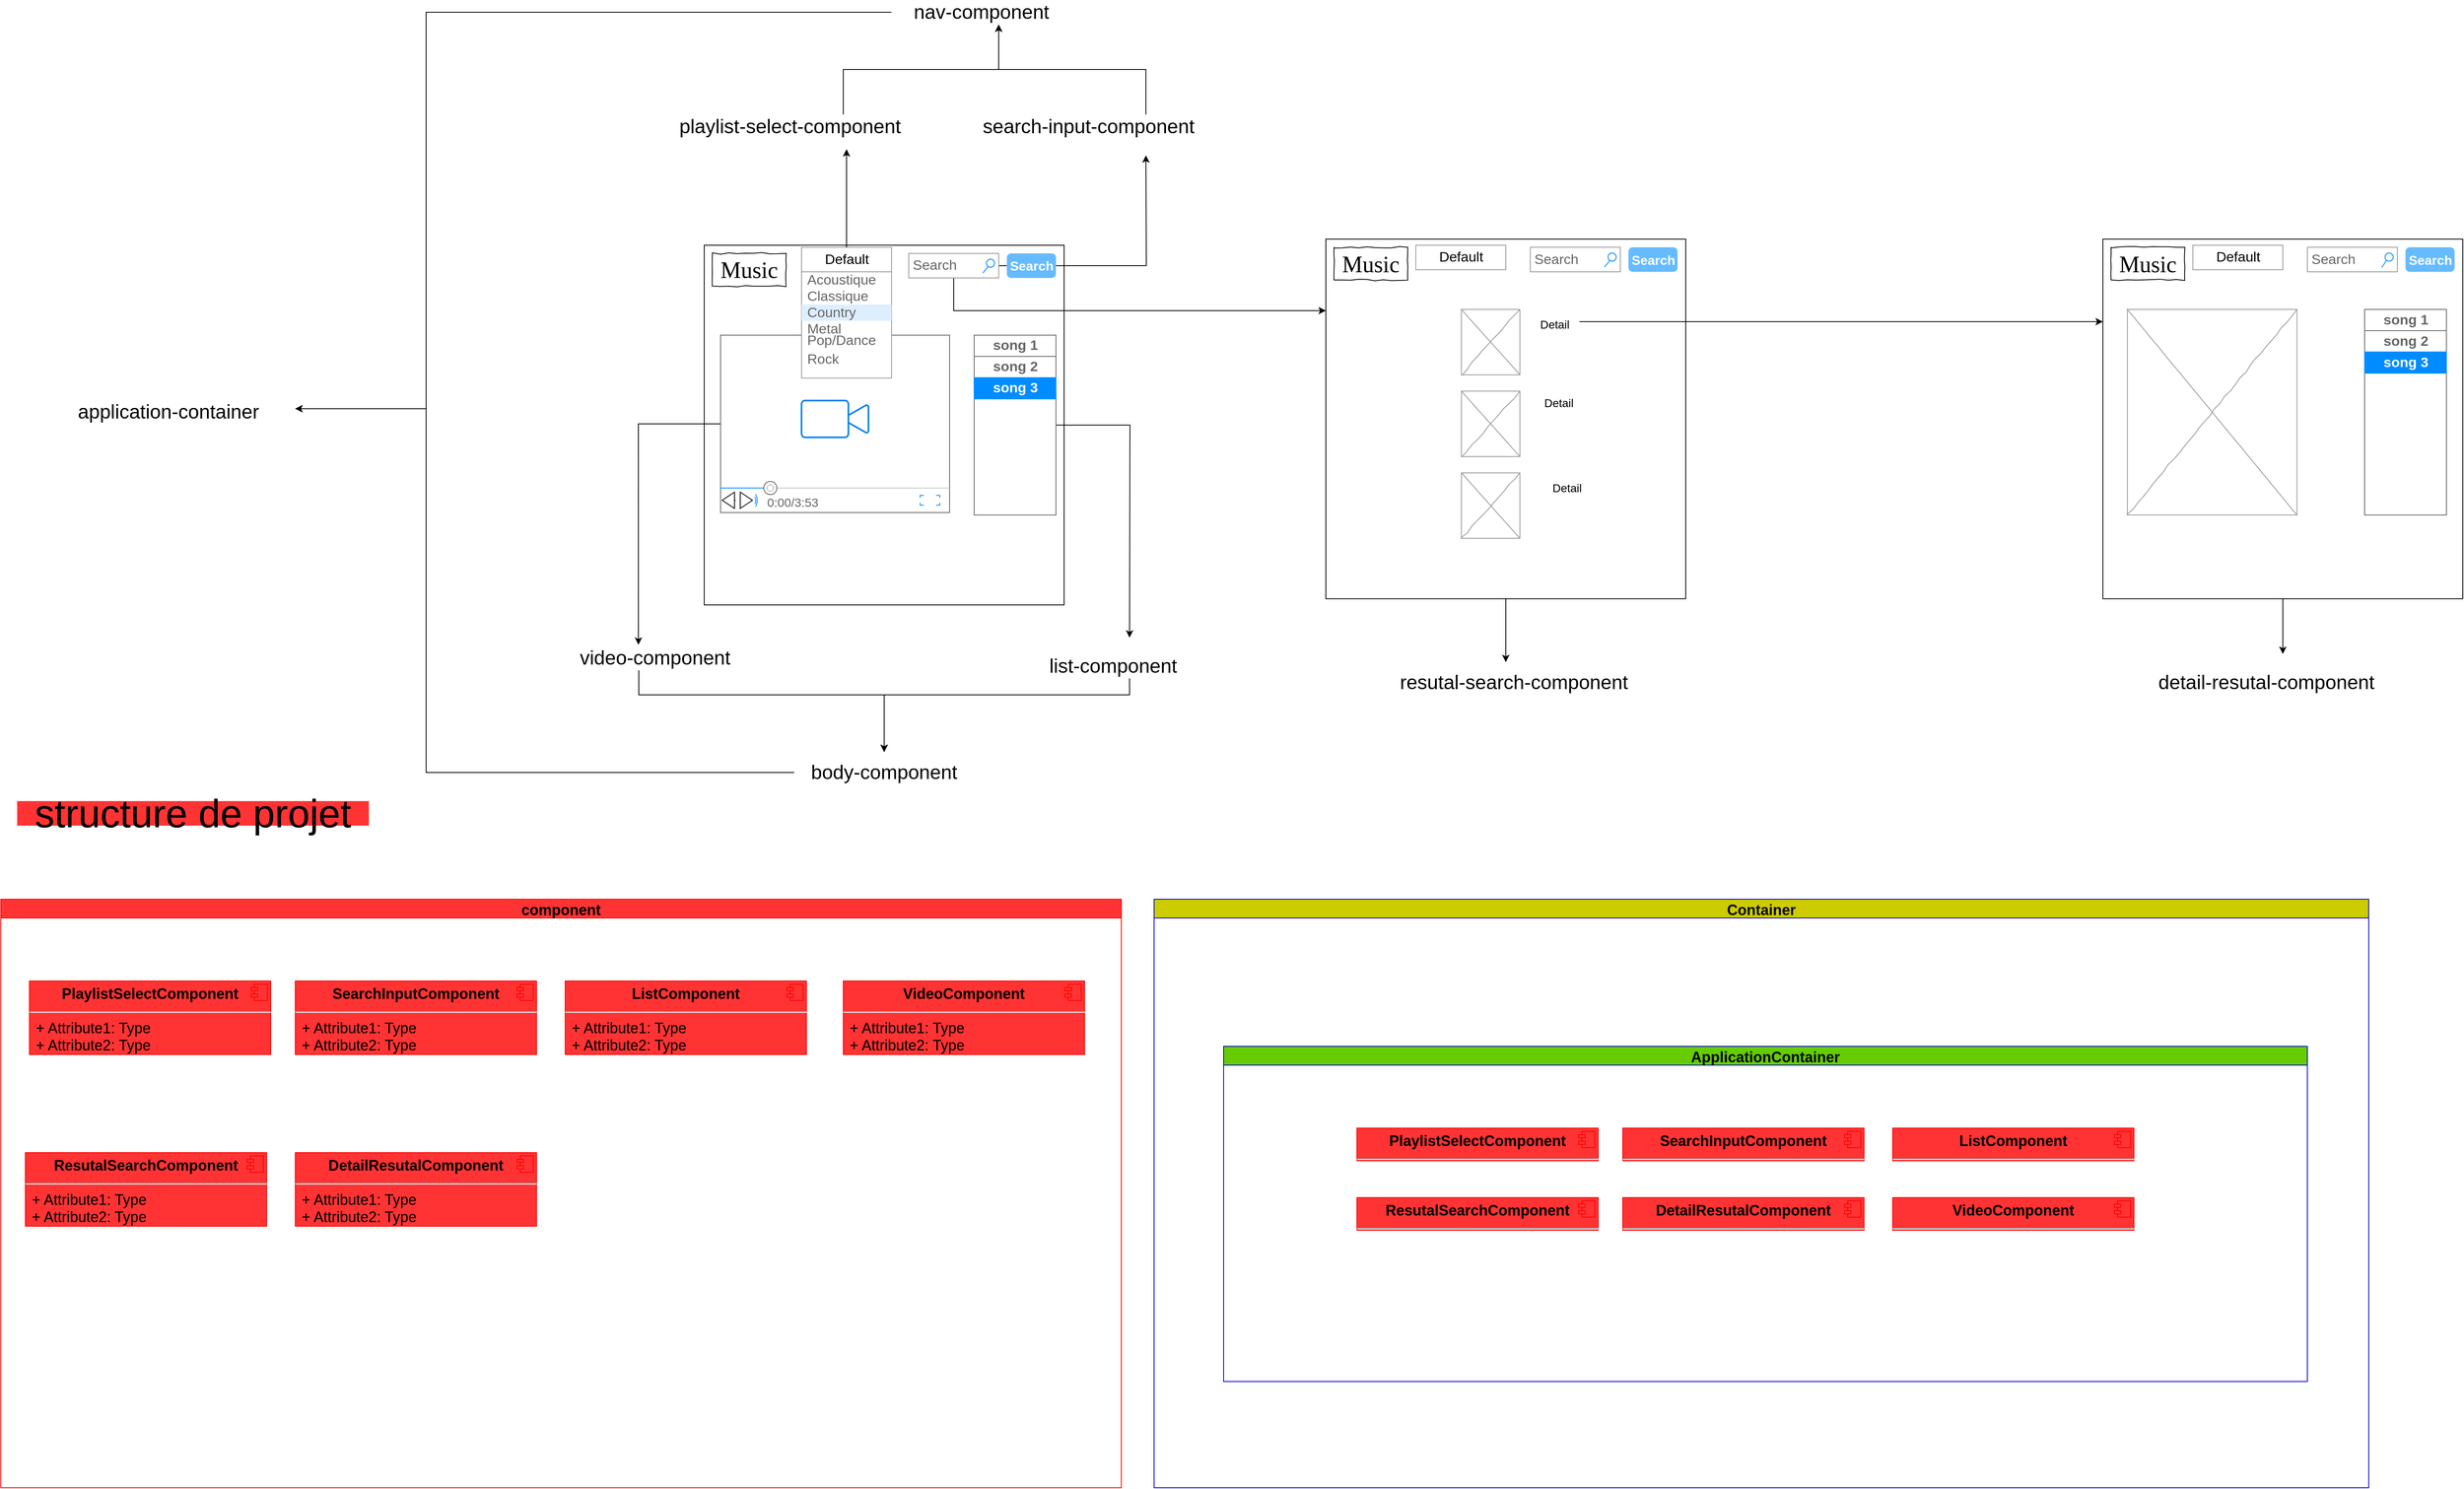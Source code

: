 <mxfile>
    <diagram id="qKQWcgbvUvCz4reh83LH" name="analys project">
        <mxGraphModel dx="2437" dy="472" grid="1" gridSize="10" guides="1" tooltips="1" connect="1" arrows="1" fold="1" page="1" pageScale="1" pageWidth="850" pageHeight="1100" math="0" shadow="0">
            <root>
                <mxCell id="0"/>
                <mxCell id="1" parent="0"/>
                <mxCell id="boqZEc-yEdmnLMPDOacp-1" value="" style="whiteSpace=wrap;html=1;aspect=fixed;" parent="1" vertex="1">
                    <mxGeometry x="-620" y="360" width="440" height="440" as="geometry"/>
                </mxCell>
                <mxCell id="1RmsraZckriD_mk0YtZa-92" style="edgeStyle=orthogonalEdgeStyle;rounded=0;orthogonalLoop=1;jettySize=auto;html=1;fontSize=14;entryX=0.407;entryY=-0.043;entryDx=0;entryDy=0;entryPerimeter=0;" parent="1" source="U53Ox7X2deRTkO3y4inI-1" target="1RmsraZckriD_mk0YtZa-27" edge="1">
                    <mxGeometry relative="1" as="geometry">
                        <mxPoint x="-720" y="680" as="targetPoint"/>
                        <Array as="points">
                            <mxPoint x="-700" y="578"/>
                        </Array>
                    </mxGeometry>
                </mxCell>
                <mxCell id="U53Ox7X2deRTkO3y4inI-1" value="" style="verticalLabelPosition=bottom;shadow=0;dashed=0;align=center;html=1;verticalAlign=top;strokeWidth=1;shape=mxgraph.mockup.containers.videoPlayer;strokeColor=#666666;strokeColor2=#008cff;strokeColor3=#c4c4c4;textColor=#666666;fillColor2=#008cff;barHeight=30;barPos=20;" parent="1" vertex="1">
                    <mxGeometry x="-600" y="470" width="280" height="217" as="geometry"/>
                </mxCell>
                <mxCell id="30RKXqmMtFW3DivNPmog-1" value="" style="html=1;verticalLabelPosition=bottom;align=center;labelBackgroundColor=#ffffff;verticalAlign=top;strokeWidth=2;strokeColor=#0080F0;shadow=0;dashed=0;shape=mxgraph.ios7.icons.video_conversation;fontSize=13;fontColor=#0066CC;" parent="1" vertex="1">
                    <mxGeometry x="-501.03" y="550" width="82.06" height="45" as="geometry"/>
                </mxCell>
                <mxCell id="1RmsraZckriD_mk0YtZa-21" style="edgeStyle=orthogonalEdgeStyle;rounded=0;orthogonalLoop=1;jettySize=auto;html=1;fontSize=24;" parent="1" source="30RKXqmMtFW3DivNPmog-2" edge="1">
                    <mxGeometry relative="1" as="geometry">
                        <mxPoint x="-100" y="840" as="targetPoint"/>
                    </mxGeometry>
                </mxCell>
                <mxCell id="30RKXqmMtFW3DivNPmog-2" value="" style="strokeWidth=1;shadow=0;dashed=0;align=center;html=1;shape=mxgraph.mockup.containers.rrect;rSize=0;strokeColor=#666666;" parent="1" vertex="1">
                    <mxGeometry x="-290" y="470" width="100" height="220" as="geometry"/>
                </mxCell>
                <mxCell id="30RKXqmMtFW3DivNPmog-3" value="song 1" style="strokeColor=inherit;fillColor=inherit;gradientColor=inherit;strokeWidth=1;shadow=0;dashed=0;align=center;html=1;shape=mxgraph.mockup.containers.rrect;rSize=0;fontSize=17;fontColor=#666666;fontStyle=1;resizeWidth=1;" parent="30RKXqmMtFW3DivNPmog-2" vertex="1">
                    <mxGeometry width="100" height="26" relative="1" as="geometry"/>
                </mxCell>
                <mxCell id="30RKXqmMtFW3DivNPmog-4" value="song 2" style="strokeColor=inherit;fillColor=inherit;gradientColor=inherit;strokeWidth=1;shadow=0;dashed=0;align=center;html=1;shape=mxgraph.mockup.containers.rrect;rSize=0;fontSize=17;fontColor=#666666;fontStyle=1;resizeWidth=1;" parent="30RKXqmMtFW3DivNPmog-2" vertex="1">
                    <mxGeometry width="100" height="26" relative="1" as="geometry">
                        <mxPoint y="26" as="offset"/>
                    </mxGeometry>
                </mxCell>
                <mxCell id="30RKXqmMtFW3DivNPmog-5" value="song 3" style="strokeWidth=1;shadow=0;dashed=0;align=center;html=1;shape=mxgraph.mockup.containers.rrect;rSize=0;fontSize=17;fontColor=#ffffff;fontStyle=1;fillColor=#008cff;strokeColor=#008cff;resizeWidth=1;" parent="30RKXqmMtFW3DivNPmog-2" vertex="1">
                    <mxGeometry width="100" height="26" relative="1" as="geometry">
                        <mxPoint y="52" as="offset"/>
                    </mxGeometry>
                </mxCell>
                <mxCell id="1RmsraZckriD_mk0YtZa-1" value="Music" style="whiteSpace=wrap;html=1;rounded=0;shadow=0;labelBackgroundColor=none;strokeWidth=1;fontFamily=Verdana;fontSize=28;align=center;comic=1;" parent="1" vertex="1">
                    <mxGeometry x="-610" y="370" width="90" height="40" as="geometry"/>
                </mxCell>
                <mxCell id="1RmsraZckriD_mk0YtZa-19" style="edgeStyle=orthogonalEdgeStyle;rounded=0;orthogonalLoop=1;jettySize=auto;html=1;fontSize=24;" parent="1" source="1RmsraZckriD_mk0YtZa-2" edge="1">
                    <mxGeometry relative="1" as="geometry">
                        <mxPoint x="-80" y="250" as="targetPoint"/>
                    </mxGeometry>
                </mxCell>
                <mxCell id="1RmsraZckriD_mk0YtZa-31" style="edgeStyle=orthogonalEdgeStyle;rounded=0;orthogonalLoop=1;jettySize=auto;html=1;fontSize=24;" parent="1" source="1RmsraZckriD_mk0YtZa-2" edge="1">
                    <mxGeometry relative="1" as="geometry">
                        <mxPoint x="140" y="440" as="targetPoint"/>
                        <Array as="points">
                            <mxPoint x="-315" y="440"/>
                            <mxPoint x="130" y="440"/>
                        </Array>
                    </mxGeometry>
                </mxCell>
                <mxCell id="1RmsraZckriD_mk0YtZa-2" value="Search" style="strokeWidth=1;shadow=0;dashed=0;align=center;html=1;shape=mxgraph.mockup.forms.searchBox;strokeColor=#999999;mainText=;strokeColor2=#008cff;fontColor=#666666;fontSize=17;align=left;spacingLeft=3;rounded=0;labelBackgroundColor=none;comic=1;" parent="1" vertex="1">
                    <mxGeometry x="-370" y="370" width="110" height="30" as="geometry"/>
                </mxCell>
                <mxCell id="1RmsraZckriD_mk0YtZa-3" value="" style="strokeWidth=1;shadow=0;dashed=0;align=center;html=1;shape=mxgraph.mockup.forms.rrect;rSize=0;strokeColor=#999999;fillColor=#ffffff;fontSize=18;" parent="1" vertex="1">
                    <mxGeometry x="-501.03" y="362.5" width="110" height="160" as="geometry"/>
                </mxCell>
                <mxCell id="1RmsraZckriD_mk0YtZa-4" value="&lt;font color=&quot;#000000&quot;&gt;Default&lt;/font&gt;" style="strokeWidth=1;shadow=0;dashed=0;align=center;html=1;shape=mxgraph.mockup.forms.rrect;rSize=0;strokeColor=#999999;fontColor=#008cff;fontSize=17;fillColor=#ffffff;resizeWidth=1;" parent="1RmsraZckriD_mk0YtZa-3" vertex="1">
                    <mxGeometry width="110" height="30" relative="1" as="geometry"/>
                </mxCell>
                <mxCell id="1RmsraZckriD_mk0YtZa-5" value="Acoustique" style="strokeWidth=1;shadow=0;dashed=0;align=center;html=1;shape=mxgraph.mockup.forms.anchor;fontSize=17;fontColor=#666666;align=left;spacingLeft=5;resizeWidth=1;" parent="1RmsraZckriD_mk0YtZa-3" vertex="1">
                    <mxGeometry width="110" height="20" relative="1" as="geometry">
                        <mxPoint y="30" as="offset"/>
                    </mxGeometry>
                </mxCell>
                <mxCell id="1RmsraZckriD_mk0YtZa-6" value="Classique" style="strokeWidth=1;shadow=0;dashed=0;align=center;html=1;shape=mxgraph.mockup.forms.anchor;fontSize=17;fontColor=#666666;align=left;spacingLeft=5;resizeWidth=1;" parent="1RmsraZckriD_mk0YtZa-3" vertex="1">
                    <mxGeometry width="110" height="20" relative="1" as="geometry">
                        <mxPoint y="50" as="offset"/>
                    </mxGeometry>
                </mxCell>
                <mxCell id="1RmsraZckriD_mk0YtZa-7" value="Country" style="strokeWidth=1;shadow=0;dashed=0;align=center;html=1;shape=mxgraph.mockup.forms.rrect;rSize=0;fontSize=17;fontColor=#666666;align=left;spacingLeft=5;fillColor=#ddeeff;strokeColor=none;resizeWidth=1;" parent="1RmsraZckriD_mk0YtZa-3" vertex="1">
                    <mxGeometry width="110" height="20" relative="1" as="geometry">
                        <mxPoint y="70" as="offset"/>
                    </mxGeometry>
                </mxCell>
                <mxCell id="1RmsraZckriD_mk0YtZa-8" value="Metal" style="strokeWidth=1;shadow=0;dashed=0;align=center;html=1;shape=mxgraph.mockup.forms.anchor;fontSize=17;fontColor=#666666;align=left;spacingLeft=5;resizeWidth=1;" parent="1RmsraZckriD_mk0YtZa-3" vertex="1">
                    <mxGeometry width="110" height="20" relative="1" as="geometry">
                        <mxPoint y="90" as="offset"/>
                    </mxGeometry>
                </mxCell>
                <mxCell id="1RmsraZckriD_mk0YtZa-10" value="Pop/Dance" style="strokeWidth=1;shadow=0;dashed=0;align=center;html=1;shape=mxgraph.mockup.forms.anchor;fontSize=17;fontColor=#666666;align=left;spacingLeft=5;resizeWidth=1;" parent="1RmsraZckriD_mk0YtZa-3" vertex="1">
                    <mxGeometry y="103.531" width="110" height="22.857" as="geometry"/>
                </mxCell>
                <mxCell id="1RmsraZckriD_mk0YtZa-17" style="edgeStyle=orthogonalEdgeStyle;rounded=0;orthogonalLoop=1;jettySize=auto;html=1;" parent="1RmsraZckriD_mk0YtZa-3" source="1RmsraZckriD_mk0YtZa-4" edge="1">
                    <mxGeometry relative="1" as="geometry">
                        <mxPoint x="55.03" y="-120" as="targetPoint"/>
                    </mxGeometry>
                </mxCell>
                <mxCell id="1RmsraZckriD_mk0YtZa-11" value="Rock" style="strokeWidth=1;shadow=0;dashed=0;align=center;html=1;shape=mxgraph.mockup.forms.anchor;fontSize=17;fontColor=#666666;align=left;spacingLeft=5;resizeWidth=1;" parent="1RmsraZckriD_mk0YtZa-3" vertex="1">
                    <mxGeometry y="126.392" width="110" height="22.857" as="geometry"/>
                </mxCell>
                <mxCell id="1RmsraZckriD_mk0YtZa-9" value="Search" style="strokeWidth=1;shadow=0;dashed=0;align=center;html=1;shape=mxgraph.mockup.forms.rrect;rSize=5;strokeColor=none;fontColor=#ffffff;fillColor=#66bbff;fontSize=16;fontStyle=1;labelBackgroundColor=none;" parent="1" vertex="1">
                    <mxGeometry x="-250" y="370" width="60" height="30" as="geometry"/>
                </mxCell>
                <mxCell id="1RmsraZckriD_mk0YtZa-23" style="edgeStyle=orthogonalEdgeStyle;rounded=0;orthogonalLoop=1;jettySize=auto;html=1;fontSize=24;" parent="1" source="1RmsraZckriD_mk0YtZa-18" edge="1">
                    <mxGeometry relative="1" as="geometry">
                        <mxPoint x="-260" y="90" as="targetPoint"/>
                        <Array as="points">
                            <mxPoint x="-450" y="145"/>
                            <mxPoint x="-260" y="145"/>
                        </Array>
                    </mxGeometry>
                </mxCell>
                <mxCell id="1RmsraZckriD_mk0YtZa-18" value="&lt;font style=&quot;font-size: 24px;&quot;&gt;playlist-select-component&lt;/font&gt;" style="text;html=1;strokeColor=none;fillColor=none;align=center;verticalAlign=middle;whiteSpace=wrap;rounded=0;" parent="1" vertex="1">
                    <mxGeometry x="-670" y="200" width="310" height="30" as="geometry"/>
                </mxCell>
                <mxCell id="1RmsraZckriD_mk0YtZa-24" style="edgeStyle=orthogonalEdgeStyle;rounded=0;orthogonalLoop=1;jettySize=auto;html=1;fontSize=24;" parent="1" source="1RmsraZckriD_mk0YtZa-20" edge="1">
                    <mxGeometry relative="1" as="geometry">
                        <mxPoint x="-260" y="90" as="targetPoint"/>
                        <Array as="points">
                            <mxPoint x="-80" y="145"/>
                            <mxPoint x="-260" y="145"/>
                        </Array>
                    </mxGeometry>
                </mxCell>
                <mxCell id="1RmsraZckriD_mk0YtZa-20" value="&lt;font style=&quot;font-size: 24px;&quot;&gt;search-input-component&lt;/font&gt;" style="text;html=1;strokeColor=none;fillColor=none;align=center;verticalAlign=middle;whiteSpace=wrap;rounded=0;" parent="1" vertex="1">
                    <mxGeometry x="-290" y="200" width="280" height="30" as="geometry"/>
                </mxCell>
                <mxCell id="1RmsraZckriD_mk0YtZa-29" style="edgeStyle=orthogonalEdgeStyle;rounded=0;orthogonalLoop=1;jettySize=auto;html=1;fontSize=24;" parent="1" source="1RmsraZckriD_mk0YtZa-22" edge="1">
                    <mxGeometry relative="1" as="geometry">
                        <mxPoint x="-400" y="980" as="targetPoint"/>
                        <Array as="points">
                            <mxPoint x="-100" y="910"/>
                            <mxPoint x="-400" y="910"/>
                        </Array>
                    </mxGeometry>
                </mxCell>
                <mxCell id="1RmsraZckriD_mk0YtZa-22" value="&lt;font style=&quot;font-size: 24px;&quot;&gt;list-component&lt;/font&gt;" style="text;html=1;strokeColor=none;fillColor=none;align=center;verticalAlign=middle;whiteSpace=wrap;rounded=0;" parent="1" vertex="1">
                    <mxGeometry x="-230" y="860" width="220" height="30" as="geometry"/>
                </mxCell>
                <mxCell id="1RmsraZckriD_mk0YtZa-89" style="edgeStyle=orthogonalEdgeStyle;rounded=0;orthogonalLoop=1;jettySize=auto;html=1;fontSize=14;" parent="1" source="1RmsraZckriD_mk0YtZa-25" edge="1">
                    <mxGeometry relative="1" as="geometry">
                        <mxPoint x="-1120" y="560" as="targetPoint"/>
                        <Array as="points">
                            <mxPoint x="-960" y="75"/>
                            <mxPoint x="-960" y="560"/>
                            <mxPoint x="-1110" y="560"/>
                        </Array>
                    </mxGeometry>
                </mxCell>
                <mxCell id="1RmsraZckriD_mk0YtZa-25" value="&lt;font style=&quot;font-size: 24px;&quot;&gt;nav-component&lt;/font&gt;" style="text;html=1;strokeColor=none;fillColor=none;align=center;verticalAlign=middle;whiteSpace=wrap;rounded=0;" parent="1" vertex="1">
                    <mxGeometry x="-391.03" y="60" width="220" height="30" as="geometry"/>
                </mxCell>
                <mxCell id="1RmsraZckriD_mk0YtZa-28" style="edgeStyle=orthogonalEdgeStyle;rounded=0;orthogonalLoop=1;jettySize=auto;html=1;fontSize=24;" parent="1" source="1RmsraZckriD_mk0YtZa-27" edge="1">
                    <mxGeometry relative="1" as="geometry">
                        <mxPoint x="-400" y="980" as="targetPoint"/>
                        <Array as="points">
                            <mxPoint x="-700" y="910"/>
                            <mxPoint x="-400" y="910"/>
                        </Array>
                    </mxGeometry>
                </mxCell>
                <mxCell id="1RmsraZckriD_mk0YtZa-27" value="&lt;font style=&quot;font-size: 24px;&quot;&gt;video-component&lt;/font&gt;" style="text;html=1;strokeColor=none;fillColor=none;align=center;verticalAlign=middle;whiteSpace=wrap;rounded=0;" parent="1" vertex="1">
                    <mxGeometry x="-790" y="850" width="220" height="30" as="geometry"/>
                </mxCell>
                <mxCell id="1RmsraZckriD_mk0YtZa-90" style="edgeStyle=orthogonalEdgeStyle;rounded=0;orthogonalLoop=1;jettySize=auto;html=1;fontSize=14;" parent="1" source="1RmsraZckriD_mk0YtZa-30" edge="1">
                    <mxGeometry relative="1" as="geometry">
                        <mxPoint x="-1120" y="560" as="targetPoint"/>
                        <Array as="points">
                            <mxPoint x="-960" y="1005"/>
                            <mxPoint x="-960" y="560"/>
                            <mxPoint x="-1100" y="560"/>
                        </Array>
                    </mxGeometry>
                </mxCell>
                <mxCell id="1RmsraZckriD_mk0YtZa-30" value="&lt;font style=&quot;font-size: 24px;&quot;&gt;body-component&lt;/font&gt;" style="text;html=1;strokeColor=none;fillColor=none;align=center;verticalAlign=middle;whiteSpace=wrap;rounded=0;" parent="1" vertex="1">
                    <mxGeometry x="-510" y="990" width="220" height="30" as="geometry"/>
                </mxCell>
                <mxCell id="suIZJtsKLjKmQ4nwOQu6-1" style="edgeStyle=orthogonalEdgeStyle;rounded=0;orthogonalLoop=1;jettySize=auto;html=1;" parent="1" source="1RmsraZckriD_mk0YtZa-33" edge="1">
                    <mxGeometry relative="1" as="geometry">
                        <mxPoint x="360" y="870" as="targetPoint"/>
                    </mxGeometry>
                </mxCell>
                <mxCell id="1RmsraZckriD_mk0YtZa-33" value="" style="whiteSpace=wrap;html=1;aspect=fixed;" parent="1" vertex="1">
                    <mxGeometry x="140" y="352.5" width="440" height="440" as="geometry"/>
                </mxCell>
                <mxCell id="1RmsraZckriD_mk0YtZa-34" value="Music" style="whiteSpace=wrap;html=1;rounded=0;shadow=0;labelBackgroundColor=none;strokeWidth=1;fontFamily=Verdana;fontSize=28;align=center;comic=1;" parent="1" vertex="1">
                    <mxGeometry x="150" y="362.5" width="90" height="40" as="geometry"/>
                </mxCell>
                <mxCell id="1RmsraZckriD_mk0YtZa-35" value="Search" style="strokeWidth=1;shadow=0;dashed=0;align=center;html=1;shape=mxgraph.mockup.forms.searchBox;strokeColor=#999999;mainText=;strokeColor2=#008cff;fontColor=#666666;fontSize=17;align=left;spacingLeft=3;rounded=0;labelBackgroundColor=none;comic=1;" parent="1" vertex="1">
                    <mxGeometry x="390" y="362.5" width="110" height="30" as="geometry"/>
                </mxCell>
                <mxCell id="1RmsraZckriD_mk0YtZa-45" value="Search" style="strokeWidth=1;shadow=0;dashed=0;align=center;html=1;shape=mxgraph.mockup.forms.rrect;rSize=5;strokeColor=none;fontColor=#ffffff;fillColor=#66bbff;fontSize=16;fontStyle=1;labelBackgroundColor=none;" parent="1" vertex="1">
                    <mxGeometry x="510" y="362.5" width="60" height="30" as="geometry"/>
                </mxCell>
                <mxCell id="1RmsraZckriD_mk0YtZa-48" value="" style="strokeWidth=1;shadow=0;dashed=0;align=center;html=1;shape=mxgraph.mockup.forms.rrect;rSize=0;strokeColor=#999999;fillColor=#ffffff;fontSize=18;" parent="1" vertex="1">
                    <mxGeometry x="250" y="360" width="110" height="30" as="geometry"/>
                </mxCell>
                <mxCell id="1RmsraZckriD_mk0YtZa-49" value="&lt;font color=&quot;#000000&quot;&gt;Default&lt;/font&gt;" style="strokeWidth=1;shadow=0;dashed=0;align=center;html=1;shape=mxgraph.mockup.forms.rrect;rSize=0;strokeColor=#999999;fontColor=#008cff;fontSize=17;fillColor=#ffffff;resizeWidth=1;" parent="1RmsraZckriD_mk0YtZa-48" vertex="1">
                    <mxGeometry width="110" height="30" relative="1" as="geometry"/>
                </mxCell>
                <mxCell id="1RmsraZckriD_mk0YtZa-53" value="" style="strokeWidth=1;shadow=0;dashed=0;align=center;html=1;shape=mxgraph.mockup.forms.anchor;fontSize=17;fontColor=#666666;align=left;spacingLeft=5;resizeWidth=1;" parent="1RmsraZckriD_mk0YtZa-48" vertex="1">
                    <mxGeometry width="110" height="20" relative="1" as="geometry">
                        <mxPoint y="90" as="offset"/>
                    </mxGeometry>
                </mxCell>
                <mxCell id="1RmsraZckriD_mk0YtZa-57" value="" style="verticalLabelPosition=bottom;shadow=0;dashed=0;align=center;html=1;verticalAlign=top;strokeWidth=1;shape=mxgraph.mockup.graphics.simpleIcon;strokeColor=#999999;rounded=0;labelBackgroundColor=none;fontFamily=Verdana;fontSize=14;fontColor=#000000;comic=1;" parent="1" vertex="1">
                    <mxGeometry x="305.75" y="438.5" width="71.5" height="80" as="geometry"/>
                </mxCell>
                <mxCell id="1RmsraZckriD_mk0YtZa-60" value="" style="verticalLabelPosition=bottom;shadow=0;dashed=0;align=center;html=1;verticalAlign=top;strokeWidth=1;shape=mxgraph.mockup.graphics.simpleIcon;strokeColor=#999999;rounded=0;labelBackgroundColor=none;fontFamily=Verdana;fontSize=14;fontColor=#000000;comic=1;" parent="1" vertex="1">
                    <mxGeometry x="305.75" y="538.5" width="71.5" height="80" as="geometry"/>
                </mxCell>
                <mxCell id="1RmsraZckriD_mk0YtZa-61" value="" style="verticalLabelPosition=bottom;shadow=0;dashed=0;align=center;html=1;verticalAlign=top;strokeWidth=1;shape=mxgraph.mockup.graphics.simpleIcon;strokeColor=#999999;rounded=0;labelBackgroundColor=none;fontFamily=Verdana;fontSize=14;fontColor=#000000;comic=1;" parent="1" vertex="1">
                    <mxGeometry x="305.75" y="638.5" width="71.5" height="80" as="geometry"/>
                </mxCell>
                <mxCell id="1RmsraZckriD_mk0YtZa-66" style="edgeStyle=orthogonalEdgeStyle;rounded=0;orthogonalLoop=1;jettySize=auto;html=1;fontSize=14;" parent="1" source="1RmsraZckriD_mk0YtZa-63" edge="1">
                    <mxGeometry relative="1" as="geometry">
                        <mxPoint x="1090" y="453.5" as="targetPoint"/>
                    </mxGeometry>
                </mxCell>
                <mxCell id="1RmsraZckriD_mk0YtZa-63" value="&lt;font style=&quot;font-size: 14px;&quot;&gt;Detail&lt;/font&gt;" style="text;html=1;strokeColor=none;fillColor=none;align=center;verticalAlign=middle;whiteSpace=wrap;rounded=0;fontSize=24;" parent="1" vertex="1">
                    <mxGeometry x="390" y="438.5" width="60" height="30" as="geometry"/>
                </mxCell>
                <mxCell id="1RmsraZckriD_mk0YtZa-65" value="&lt;font style=&quot;font-size: 24px;&quot;&gt;resutal-search-component&lt;/font&gt;" style="text;html=1;strokeColor=none;fillColor=none;align=center;verticalAlign=middle;whiteSpace=wrap;rounded=0;" parent="1" vertex="1">
                    <mxGeometry x="220" y="880" width="300" height="30" as="geometry"/>
                </mxCell>
                <mxCell id="1RmsraZckriD_mk0YtZa-67" value="&lt;font style=&quot;font-size: 14px;&quot;&gt;Detail&lt;/font&gt;" style="text;html=1;strokeColor=none;fillColor=none;align=center;verticalAlign=middle;whiteSpace=wrap;rounded=0;fontSize=24;" parent="1" vertex="1">
                    <mxGeometry x="395" y="535" width="60" height="30" as="geometry"/>
                </mxCell>
                <mxCell id="1RmsraZckriD_mk0YtZa-68" value="&lt;font style=&quot;font-size: 14px;&quot;&gt;Detail&lt;/font&gt;" style="text;html=1;strokeColor=none;fillColor=none;align=center;verticalAlign=middle;whiteSpace=wrap;rounded=0;fontSize=24;" parent="1" vertex="1">
                    <mxGeometry x="405" y="638.5" width="60" height="30" as="geometry"/>
                </mxCell>
                <mxCell id="1RmsraZckriD_mk0YtZa-87" style="edgeStyle=orthogonalEdgeStyle;rounded=0;orthogonalLoop=1;jettySize=auto;html=1;fontSize=14;" parent="1" source="1RmsraZckriD_mk0YtZa-69" edge="1">
                    <mxGeometry relative="1" as="geometry">
                        <mxPoint x="1310" y="860" as="targetPoint"/>
                    </mxGeometry>
                </mxCell>
                <mxCell id="1RmsraZckriD_mk0YtZa-69" value="" style="whiteSpace=wrap;html=1;aspect=fixed;" parent="1" vertex="1">
                    <mxGeometry x="1090" y="352.5" width="440" height="440" as="geometry"/>
                </mxCell>
                <mxCell id="1RmsraZckriD_mk0YtZa-70" value="Music" style="whiteSpace=wrap;html=1;rounded=0;shadow=0;labelBackgroundColor=none;strokeWidth=1;fontFamily=Verdana;fontSize=28;align=center;comic=1;" parent="1" vertex="1">
                    <mxGeometry x="1100" y="362.5" width="90" height="40" as="geometry"/>
                </mxCell>
                <mxCell id="1RmsraZckriD_mk0YtZa-71" value="Search" style="strokeWidth=1;shadow=0;dashed=0;align=center;html=1;shape=mxgraph.mockup.forms.searchBox;strokeColor=#999999;mainText=;strokeColor2=#008cff;fontColor=#666666;fontSize=17;align=left;spacingLeft=3;rounded=0;labelBackgroundColor=none;comic=1;" parent="1" vertex="1">
                    <mxGeometry x="1340" y="362.5" width="110" height="30" as="geometry"/>
                </mxCell>
                <mxCell id="1RmsraZckriD_mk0YtZa-72" value="Search" style="strokeWidth=1;shadow=0;dashed=0;align=center;html=1;shape=mxgraph.mockup.forms.rrect;rSize=5;strokeColor=none;fontColor=#ffffff;fillColor=#66bbff;fontSize=16;fontStyle=1;labelBackgroundColor=none;" parent="1" vertex="1">
                    <mxGeometry x="1460" y="362.5" width="60" height="30" as="geometry"/>
                </mxCell>
                <mxCell id="1RmsraZckriD_mk0YtZa-73" value="" style="strokeWidth=1;shadow=0;dashed=0;align=center;html=1;shape=mxgraph.mockup.forms.rrect;rSize=0;strokeColor=#999999;fillColor=#ffffff;fontSize=18;" parent="1" vertex="1">
                    <mxGeometry x="1200" y="360" width="110" height="30" as="geometry"/>
                </mxCell>
                <mxCell id="1RmsraZckriD_mk0YtZa-74" value="&lt;font color=&quot;#000000&quot;&gt;Default&lt;/font&gt;" style="strokeWidth=1;shadow=0;dashed=0;align=center;html=1;shape=mxgraph.mockup.forms.rrect;rSize=0;strokeColor=#999999;fontColor=#008cff;fontSize=17;fillColor=#ffffff;resizeWidth=1;" parent="1RmsraZckriD_mk0YtZa-73" vertex="1">
                    <mxGeometry width="110" height="30" relative="1" as="geometry"/>
                </mxCell>
                <mxCell id="1RmsraZckriD_mk0YtZa-75" value="" style="strokeWidth=1;shadow=0;dashed=0;align=center;html=1;shape=mxgraph.mockup.forms.anchor;fontSize=17;fontColor=#666666;align=left;spacingLeft=5;resizeWidth=1;" parent="1RmsraZckriD_mk0YtZa-73" vertex="1">
                    <mxGeometry width="110" height="20" relative="1" as="geometry">
                        <mxPoint y="90" as="offset"/>
                    </mxGeometry>
                </mxCell>
                <mxCell id="1RmsraZckriD_mk0YtZa-76" value="" style="verticalLabelPosition=bottom;shadow=0;dashed=0;align=center;html=1;verticalAlign=top;strokeWidth=1;shape=mxgraph.mockup.graphics.simpleIcon;strokeColor=#999999;rounded=0;labelBackgroundColor=none;fontFamily=Verdana;fontSize=14;fontColor=#000000;comic=1;" parent="1" vertex="1">
                    <mxGeometry x="1120" y="438.5" width="207.25" height="251.5" as="geometry"/>
                </mxCell>
                <mxCell id="1RmsraZckriD_mk0YtZa-82" value="" style="strokeWidth=1;shadow=0;dashed=0;align=center;html=1;shape=mxgraph.mockup.containers.rrect;rSize=0;strokeColor=#666666;" parent="1" vertex="1">
                    <mxGeometry x="1410" y="438.5" width="100" height="251.5" as="geometry"/>
                </mxCell>
                <mxCell id="1RmsraZckriD_mk0YtZa-83" value="song 1" style="strokeColor=inherit;fillColor=inherit;gradientColor=inherit;strokeWidth=1;shadow=0;dashed=0;align=center;html=1;shape=mxgraph.mockup.containers.rrect;rSize=0;fontSize=17;fontColor=#666666;fontStyle=1;resizeWidth=1;" parent="1RmsraZckriD_mk0YtZa-82" vertex="1">
                    <mxGeometry width="100" height="26" relative="1" as="geometry"/>
                </mxCell>
                <mxCell id="1RmsraZckriD_mk0YtZa-84" value="song 2" style="strokeColor=inherit;fillColor=inherit;gradientColor=inherit;strokeWidth=1;shadow=0;dashed=0;align=center;html=1;shape=mxgraph.mockup.containers.rrect;rSize=0;fontSize=17;fontColor=#666666;fontStyle=1;resizeWidth=1;" parent="1RmsraZckriD_mk0YtZa-82" vertex="1">
                    <mxGeometry width="100" height="26" relative="1" as="geometry">
                        <mxPoint y="26" as="offset"/>
                    </mxGeometry>
                </mxCell>
                <mxCell id="1RmsraZckriD_mk0YtZa-85" value="song 3" style="strokeWidth=1;shadow=0;dashed=0;align=center;html=1;shape=mxgraph.mockup.containers.rrect;rSize=0;fontSize=17;fontColor=#ffffff;fontStyle=1;fillColor=#008cff;strokeColor=#008cff;resizeWidth=1;" parent="1RmsraZckriD_mk0YtZa-82" vertex="1">
                    <mxGeometry width="100" height="26" relative="1" as="geometry">
                        <mxPoint y="52" as="offset"/>
                    </mxGeometry>
                </mxCell>
                <mxCell id="1RmsraZckriD_mk0YtZa-88" value="&lt;font style=&quot;font-size: 24px;&quot;&gt;detail-resutal-component&lt;/font&gt;" style="text;html=1;strokeColor=none;fillColor=none;align=center;verticalAlign=middle;whiteSpace=wrap;rounded=0;" parent="1" vertex="1">
                    <mxGeometry x="1140" y="880" width="300" height="30" as="geometry"/>
                </mxCell>
                <mxCell id="1RmsraZckriD_mk0YtZa-91" value="&lt;font style=&quot;font-size: 24px;&quot;&gt;application-container&lt;/font&gt;" style="text;html=1;strokeColor=none;fillColor=none;align=center;verticalAlign=middle;whiteSpace=wrap;rounded=0;" parent="1" vertex="1">
                    <mxGeometry x="-1410" y="549.25" width="270" height="30" as="geometry"/>
                </mxCell>
                <mxCell id="1RmsraZckriD_mk0YtZa-93" value="" style="group" parent="1" vertex="1" connectable="0">
                    <mxGeometry x="-596" y="662" width="35" height="20" as="geometry"/>
                </mxCell>
                <mxCell id="1RmsraZckriD_mk0YtZa-12" value="" style="triangle;whiteSpace=wrap;html=1;fontSize=18;" parent="1RmsraZckriD_mk0YtZa-93" vertex="1">
                    <mxGeometry x="20" width="15" height="20" as="geometry"/>
                </mxCell>
                <mxCell id="1RmsraZckriD_mk0YtZa-94" value="" style="group;rotation=-180;" parent="1" vertex="1" connectable="0">
                    <mxGeometry x="-600" y="663" width="35" height="20" as="geometry"/>
                </mxCell>
                <mxCell id="1RmsraZckriD_mk0YtZa-95" value="" style="triangle;whiteSpace=wrap;html=1;fontSize=18;rotation=-180;" parent="1RmsraZckriD_mk0YtZa-94" vertex="1">
                    <mxGeometry x="2" y="-1" width="15" height="20" as="geometry"/>
                </mxCell>
                <mxCell id="1RmsraZckriD_mk0YtZa-96" value="&lt;font style=&quot;font-size: 48px;&quot;&gt;structure de projet&lt;/font&gt;" style="text;html=1;strokeColor=none;fillColor=#FF3333;align=center;verticalAlign=middle;whiteSpace=wrap;rounded=0;fontSize=14;" parent="1" vertex="1">
                    <mxGeometry x="-1460" y="1040" width="430" height="30" as="geometry"/>
                </mxCell>
                <mxCell id="1RmsraZckriD_mk0YtZa-102" value="component" style="swimlane;strokeColor=#FF0000;fontSize=18;fillColor=#FF3333;" parent="1" vertex="1">
                    <mxGeometry x="-1480" y="1160" width="1370" height="720" as="geometry"/>
                </mxCell>
                <mxCell id="1RmsraZckriD_mk0YtZa-100" value="&lt;p style=&quot;margin:0px;margin-top:6px;text-align:center;&quot;&gt;&lt;b&gt;PlaylistSelectComponent&lt;/b&gt;&lt;/p&gt;&lt;hr&gt;&lt;p style=&quot;margin:0px;margin-left:8px;&quot;&gt;+ Attribute1: Type&lt;br&gt;+ Attribute2: Type&lt;/p&gt;" style="align=left;overflow=fill;html=1;dropTarget=0;strokeColor=#FF0000;fontSize=18;fillColor=#FF3333;" parent="1RmsraZckriD_mk0YtZa-102" vertex="1">
                    <mxGeometry x="35" y="100" width="295" height="90" as="geometry"/>
                </mxCell>
                <mxCell id="1RmsraZckriD_mk0YtZa-101" value="" style="shape=component;jettyWidth=8;jettyHeight=4;strokeColor=#FF0000;fontSize=18;fillColor=#FF3333;" parent="1RmsraZckriD_mk0YtZa-100" vertex="1">
                    <mxGeometry x="1" width="20" height="20" relative="1" as="geometry">
                        <mxPoint x="-24" y="4" as="offset"/>
                    </mxGeometry>
                </mxCell>
                <mxCell id="1RmsraZckriD_mk0YtZa-103" value="&lt;p style=&quot;margin:0px;margin-top:6px;text-align:center;&quot;&gt;&lt;b&gt;SearchInputComponent&lt;/b&gt;&lt;/p&gt;&lt;hr&gt;&lt;p style=&quot;margin:0px;margin-left:8px;&quot;&gt;+ Attribute1: Type&lt;br&gt;+ Attribute2: Type&lt;/p&gt;" style="align=left;overflow=fill;html=1;dropTarget=0;strokeColor=#FF0000;fontSize=18;fillColor=#FF3333;" parent="1RmsraZckriD_mk0YtZa-102" vertex="1">
                    <mxGeometry x="360" y="100" width="295" height="90" as="geometry"/>
                </mxCell>
                <mxCell id="1RmsraZckriD_mk0YtZa-104" value="" style="shape=component;jettyWidth=8;jettyHeight=4;strokeColor=#FF0000;fontSize=18;fillColor=#FF3333;" parent="1RmsraZckriD_mk0YtZa-103" vertex="1">
                    <mxGeometry x="1" width="20" height="20" relative="1" as="geometry">
                        <mxPoint x="-24" y="4" as="offset"/>
                    </mxGeometry>
                </mxCell>
                <mxCell id="1RmsraZckriD_mk0YtZa-105" value="&lt;p style=&quot;margin:0px;margin-top:6px;text-align:center;&quot;&gt;&lt;b&gt;ListComponent&lt;/b&gt;&lt;/p&gt;&lt;hr&gt;&lt;p style=&quot;margin:0px;margin-left:8px;&quot;&gt;+ Attribute1: Type&lt;br&gt;+ Attribute2: Type&lt;/p&gt;" style="align=left;overflow=fill;html=1;dropTarget=0;strokeColor=#FF0000;fontSize=18;fillColor=#FF3333;" parent="1RmsraZckriD_mk0YtZa-102" vertex="1">
                    <mxGeometry x="690" y="100" width="295" height="90" as="geometry"/>
                </mxCell>
                <mxCell id="1RmsraZckriD_mk0YtZa-106" value="" style="shape=component;jettyWidth=8;jettyHeight=4;strokeColor=#FF0000;fontSize=18;fillColor=#FF3333;" parent="1RmsraZckriD_mk0YtZa-105" vertex="1">
                    <mxGeometry x="1" width="20" height="20" relative="1" as="geometry">
                        <mxPoint x="-24" y="4" as="offset"/>
                    </mxGeometry>
                </mxCell>
                <mxCell id="1RmsraZckriD_mk0YtZa-107" value="&lt;p style=&quot;margin:0px;margin-top:6px;text-align:center;&quot;&gt;&lt;b&gt;VideoComponent&lt;/b&gt;&lt;/p&gt;&lt;hr&gt;&lt;p style=&quot;margin:0px;margin-left:8px;&quot;&gt;+ Attribute1: Type&lt;br&gt;+ Attribute2: Type&lt;/p&gt;" style="align=left;overflow=fill;html=1;dropTarget=0;strokeColor=#FF0000;fontSize=18;fillColor=#FF3333;" parent="1RmsraZckriD_mk0YtZa-102" vertex="1">
                    <mxGeometry x="1030" y="100" width="295" height="90" as="geometry"/>
                </mxCell>
                <mxCell id="1RmsraZckriD_mk0YtZa-108" value="" style="shape=component;jettyWidth=8;jettyHeight=4;strokeColor=#FF0000;fontSize=18;fillColor=#FF3333;" parent="1RmsraZckriD_mk0YtZa-107" vertex="1">
                    <mxGeometry x="1" width="20" height="20" relative="1" as="geometry">
                        <mxPoint x="-24" y="4" as="offset"/>
                    </mxGeometry>
                </mxCell>
                <mxCell id="1RmsraZckriD_mk0YtZa-109" value="&lt;p style=&quot;margin:0px;margin-top:6px;text-align:center;&quot;&gt;&lt;b&gt;ResutalSearchComponent&lt;/b&gt;&lt;/p&gt;&lt;hr&gt;&lt;p style=&quot;margin:0px;margin-left:8px;&quot;&gt;+ Attribute1: Type&lt;br&gt;+ Attribute2: Type&lt;/p&gt;" style="align=left;overflow=fill;html=1;dropTarget=0;strokeColor=#FF0000;fontSize=18;fillColor=#FF3333;" parent="1RmsraZckriD_mk0YtZa-102" vertex="1">
                    <mxGeometry x="30" y="310" width="295" height="90" as="geometry"/>
                </mxCell>
                <mxCell id="1RmsraZckriD_mk0YtZa-110" value="" style="shape=component;jettyWidth=8;jettyHeight=4;strokeColor=#FF0000;fontSize=18;fillColor=#FF3333;" parent="1RmsraZckriD_mk0YtZa-109" vertex="1">
                    <mxGeometry x="1" width="20" height="20" relative="1" as="geometry">
                        <mxPoint x="-24" y="4" as="offset"/>
                    </mxGeometry>
                </mxCell>
                <mxCell id="1RmsraZckriD_mk0YtZa-111" value="&lt;p style=&quot;margin:0px;margin-top:6px;text-align:center;&quot;&gt;&lt;b&gt;DetailResutalComponent&lt;/b&gt;&lt;/p&gt;&lt;hr&gt;&lt;p style=&quot;margin:0px;margin-left:8px;&quot;&gt;+ Attribute1: Type&lt;br&gt;+ Attribute2: Type&lt;/p&gt;" style="align=left;overflow=fill;html=1;dropTarget=0;strokeColor=#FF0000;fontSize=18;fillColor=#FF3333;" parent="1RmsraZckriD_mk0YtZa-102" vertex="1">
                    <mxGeometry x="360" y="310" width="295" height="90" as="geometry"/>
                </mxCell>
                <mxCell id="1RmsraZckriD_mk0YtZa-112" value="" style="shape=component;jettyWidth=8;jettyHeight=4;strokeColor=#FF0000;fontSize=18;fillColor=#FF3333;" parent="1RmsraZckriD_mk0YtZa-111" vertex="1">
                    <mxGeometry x="1" width="20" height="20" relative="1" as="geometry">
                        <mxPoint x="-24" y="4" as="offset"/>
                    </mxGeometry>
                </mxCell>
                <mxCell id="1RmsraZckriD_mk0YtZa-113" value="Container" style="swimlane;strokeColor=#0000CC;fontSize=18;fillColor=#CCCC00;" parent="1" vertex="1">
                    <mxGeometry x="-70" y="1160" width="1485" height="720" as="geometry"/>
                </mxCell>
                <mxCell id="1RmsraZckriD_mk0YtZa-126" value="ApplicationContainer" style="swimlane;strokeColor=#0000CC;fontSize=18;fillColor=#66CC00;" parent="1RmsraZckriD_mk0YtZa-113" vertex="1">
                    <mxGeometry x="85" y="180" width="1325" height="410" as="geometry"/>
                </mxCell>
                <mxCell id="1RmsraZckriD_mk0YtZa-127" value="&lt;p style=&quot;margin:0px;margin-top:6px;text-align:center;&quot;&gt;&lt;b&gt;PlaylistSelectComponent&lt;/b&gt;&lt;/p&gt;&lt;hr&gt;&lt;p style=&quot;margin:0px;margin-left:8px;&quot;&gt;+ Attribute1: Type&lt;br&gt;+ Attribute2: Type&lt;/p&gt;" style="align=left;overflow=fill;html=1;dropTarget=0;strokeColor=#FF0000;fontSize=18;fillColor=#FF3333;" parent="1RmsraZckriD_mk0YtZa-126" vertex="1">
                    <mxGeometry x="163" y="100" width="295" height="40" as="geometry"/>
                </mxCell>
                <mxCell id="1RmsraZckriD_mk0YtZa-128" value="" style="shape=component;jettyWidth=8;jettyHeight=4;strokeColor=#FF0000;fontSize=18;fillColor=#FF3333;" parent="1RmsraZckriD_mk0YtZa-127" vertex="1">
                    <mxGeometry x="1" width="20" height="20" relative="1" as="geometry">
                        <mxPoint x="-24" y="4" as="offset"/>
                    </mxGeometry>
                </mxCell>
                <mxCell id="1RmsraZckriD_mk0YtZa-129" value="&lt;p style=&quot;margin:0px;margin-top:6px;text-align:center;&quot;&gt;&lt;b&gt;SearchInputComponent&lt;/b&gt;&lt;/p&gt;&lt;hr&gt;&lt;p style=&quot;margin:0px;margin-left:8px;&quot;&gt;+ Attribute1: Type&lt;br&gt;+ Attribute2: Type&lt;/p&gt;" style="align=left;overflow=fill;html=1;dropTarget=0;strokeColor=#FF0000;fontSize=18;fillColor=#FF3333;" parent="1RmsraZckriD_mk0YtZa-126" vertex="1">
                    <mxGeometry x="488" y="100" width="295" height="40" as="geometry"/>
                </mxCell>
                <mxCell id="1RmsraZckriD_mk0YtZa-130" value="" style="shape=component;jettyWidth=8;jettyHeight=4;strokeColor=#FF0000;fontSize=18;fillColor=#FF3333;" parent="1RmsraZckriD_mk0YtZa-129" vertex="1">
                    <mxGeometry x="1" width="20" height="20" relative="1" as="geometry">
                        <mxPoint x="-24" y="4" as="offset"/>
                    </mxGeometry>
                </mxCell>
                <mxCell id="1RmsraZckriD_mk0YtZa-131" value="&lt;p style=&quot;margin:0px;margin-top:6px;text-align:center;&quot;&gt;&lt;b&gt;ListComponent&lt;/b&gt;&lt;/p&gt;&lt;hr&gt;&lt;p style=&quot;margin:0px;margin-left:8px;&quot;&gt;+ Attribute1: Type&lt;br&gt;+ Attribute2: Type&lt;/p&gt;" style="align=left;overflow=fill;html=1;dropTarget=0;strokeColor=#FF0000;fontSize=18;fillColor=#FF3333;" parent="1RmsraZckriD_mk0YtZa-126" vertex="1">
                    <mxGeometry x="818" y="100" width="295" height="40" as="geometry"/>
                </mxCell>
                <mxCell id="1RmsraZckriD_mk0YtZa-132" value="" style="shape=component;jettyWidth=8;jettyHeight=4;strokeColor=#FF0000;fontSize=18;fillColor=#FF3333;" parent="1RmsraZckriD_mk0YtZa-131" vertex="1">
                    <mxGeometry x="1" width="20" height="20" relative="1" as="geometry">
                        <mxPoint x="-24" y="4" as="offset"/>
                    </mxGeometry>
                </mxCell>
                <mxCell id="1RmsraZckriD_mk0YtZa-133" value="&lt;p style=&quot;margin:0px;margin-top:6px;text-align:center;&quot;&gt;&lt;b&gt;VideoComponent&lt;/b&gt;&lt;/p&gt;&lt;hr&gt;&lt;p style=&quot;margin:0px;margin-left:8px;&quot;&gt;+ Attribute1: Type&lt;br&gt;+ Attribute2: Type&lt;/p&gt;" style="align=left;overflow=fill;html=1;dropTarget=0;strokeColor=#FF0000;fontSize=18;fillColor=#FF3333;" parent="1RmsraZckriD_mk0YtZa-126" vertex="1">
                    <mxGeometry x="818" y="185" width="295" height="40" as="geometry"/>
                </mxCell>
                <mxCell id="1RmsraZckriD_mk0YtZa-134" value="" style="shape=component;jettyWidth=8;jettyHeight=4;strokeColor=#FF0000;fontSize=18;fillColor=#FF3333;" parent="1RmsraZckriD_mk0YtZa-133" vertex="1">
                    <mxGeometry x="1" width="20" height="20" relative="1" as="geometry">
                        <mxPoint x="-24" y="4" as="offset"/>
                    </mxGeometry>
                </mxCell>
                <mxCell id="1RmsraZckriD_mk0YtZa-135" value="&lt;p style=&quot;margin:0px;margin-top:6px;text-align:center;&quot;&gt;&lt;b&gt;ResutalSearchComponent&lt;/b&gt;&lt;/p&gt;&lt;hr&gt;&lt;p style=&quot;margin:0px;margin-left:8px;&quot;&gt;+ Attribute1: Type&lt;br&gt;+ Attribute2: Type&lt;/p&gt;" style="align=left;overflow=fill;html=1;dropTarget=0;strokeColor=#FF0000;fontSize=18;fillColor=#FF3333;" parent="1RmsraZckriD_mk0YtZa-126" vertex="1">
                    <mxGeometry x="163" y="185" width="295" height="40" as="geometry"/>
                </mxCell>
                <mxCell id="1RmsraZckriD_mk0YtZa-136" value="" style="shape=component;jettyWidth=8;jettyHeight=4;strokeColor=#FF0000;fontSize=18;fillColor=#FF3333;" parent="1RmsraZckriD_mk0YtZa-135" vertex="1">
                    <mxGeometry x="1" width="20" height="20" relative="1" as="geometry">
                        <mxPoint x="-24" y="4" as="offset"/>
                    </mxGeometry>
                </mxCell>
                <mxCell id="1RmsraZckriD_mk0YtZa-137" value="&lt;p style=&quot;margin:0px;margin-top:6px;text-align:center;&quot;&gt;&lt;b&gt;DetailResutalComponent&lt;/b&gt;&lt;/p&gt;&lt;hr&gt;&lt;p style=&quot;margin:0px;margin-left:8px;&quot;&gt;+ Attribute1: Type&lt;br&gt;+ Attribute2: Type&lt;/p&gt;" style="align=left;overflow=fill;html=1;dropTarget=0;strokeColor=#FF0000;fontSize=18;fillColor=#FF3333;" parent="1RmsraZckriD_mk0YtZa-126" vertex="1">
                    <mxGeometry x="488" y="185" width="295" height="40" as="geometry"/>
                </mxCell>
                <mxCell id="1RmsraZckriD_mk0YtZa-138" value="" style="shape=component;jettyWidth=8;jettyHeight=4;strokeColor=#FF0000;fontSize=18;fillColor=#FF3333;" parent="1RmsraZckriD_mk0YtZa-137" vertex="1">
                    <mxGeometry x="1" width="20" height="20" relative="1" as="geometry">
                        <mxPoint x="-24" y="4" as="offset"/>
                    </mxGeometry>
                </mxCell>
            </root>
        </mxGraphModel>
    </diagram>
</mxfile>